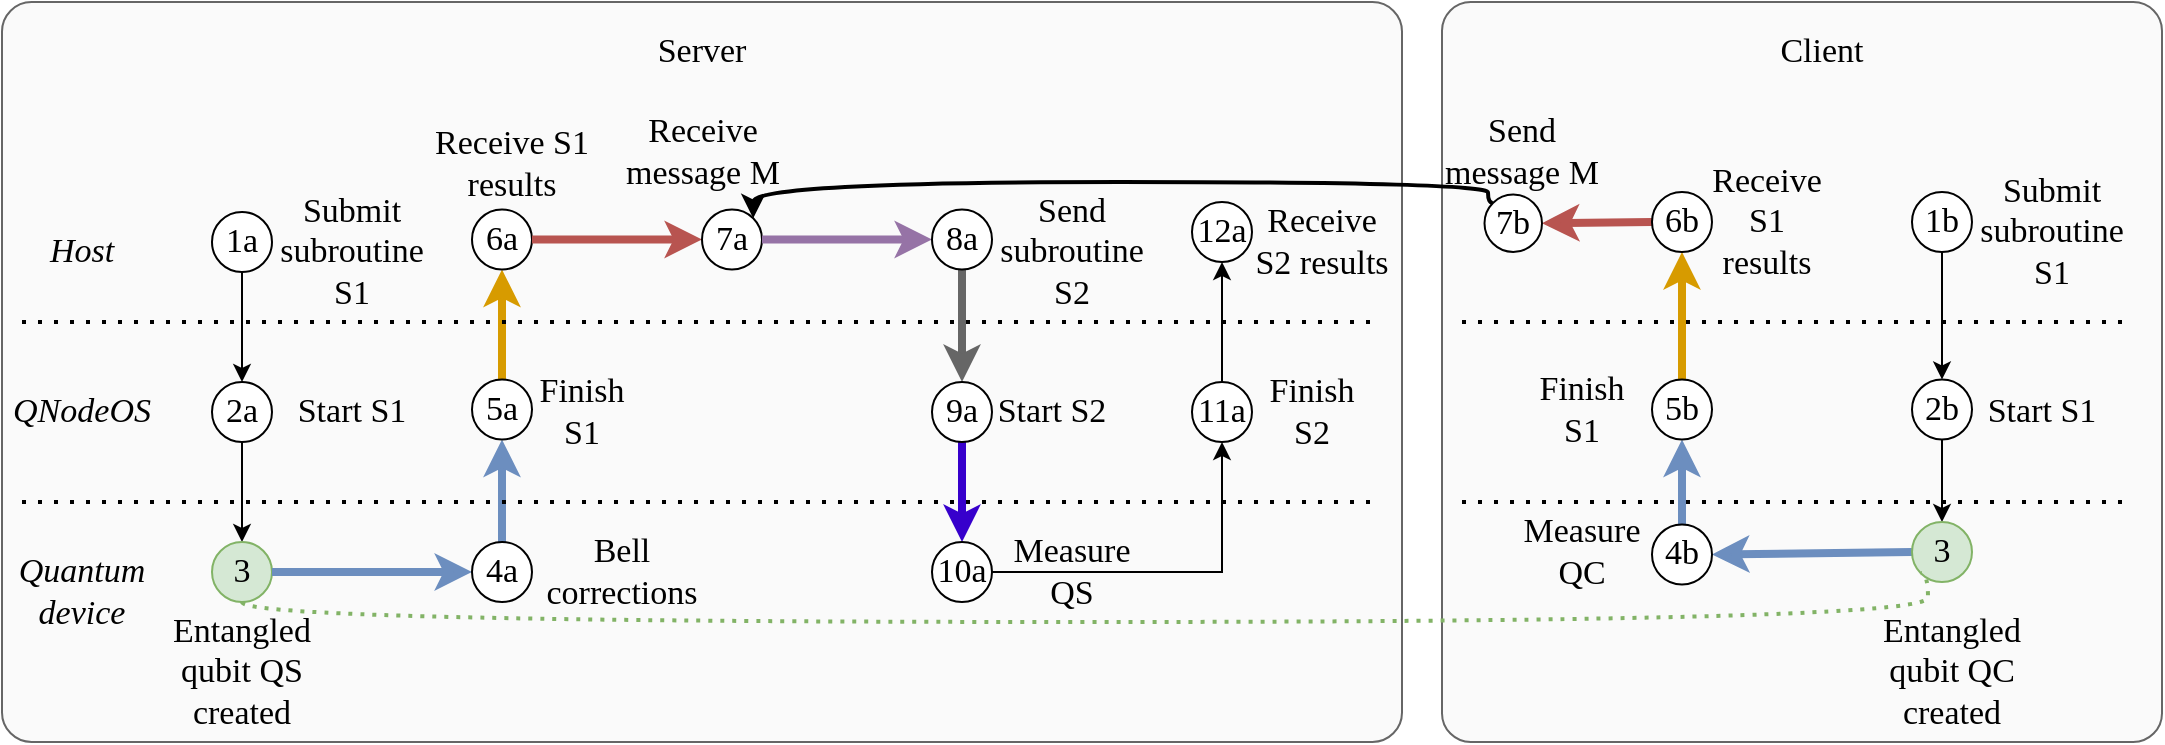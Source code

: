 <mxfile version="24.2.5" type="embed">
    <diagram id="I4dKGTPQtQzw9f7KV-TR" name="Page-1">
        <mxGraphModel dx="1617" dy="809" grid="1" gridSize="10" guides="1" tooltips="1" connect="1" arrows="1" fold="1" page="1" pageScale="1" pageWidth="850" pageHeight="1100" background="#ffffff" math="0" shadow="0">
            <root>
                <mxCell id="0"/>
                <mxCell id="1" parent="0"/>
                <mxCell id="78" value="" style="rounded=1;whiteSpace=wrap;html=1;fillColor=#FAFAFA;fontColor=#333333;strokeColor=#666666;arcSize=4;fontSize=17;fontFamily=Times New Roman;" vertex="1" parent="1">
                    <mxGeometry x="780" y="40" width="360" height="370" as="geometry"/>
                </mxCell>
                <mxCell id="77" value="" style="rounded=1;whiteSpace=wrap;html=1;fillColor=#FAFAFA;fontColor=#333333;strokeColor=#666666;arcSize=4;fontSize=17;fontFamily=Times New Roman;" vertex="1" parent="1">
                    <mxGeometry x="60" y="40" width="700" height="370" as="geometry"/>
                </mxCell>
                <mxCell id="32" style="edgeStyle=none;html=1;exitX=0.5;exitY=1;exitDx=0;exitDy=0;entryX=0.5;entryY=0;entryDx=0;entryDy=0;fontSize=17;fontFamily=Times New Roman;" parent="1" source="5" target="7" edge="1">
                    <mxGeometry relative="1" as="geometry"/>
                </mxCell>
                <mxCell id="5" value="1a" style="ellipse;whiteSpace=wrap;html=1;aspect=fixed;fontSize=17;fontFamily=Times New Roman;" parent="1" vertex="1">
                    <mxGeometry x="165" y="145" width="30" height="30" as="geometry"/>
                </mxCell>
                <mxCell id="6" value="Submit subroutine S1" style="text;html=1;align=center;verticalAlign=middle;whiteSpace=wrap;rounded=0;fontSize=17;fontFamily=Times New Roman;" parent="1" vertex="1">
                    <mxGeometry x="195" y="150" width="80" height="30" as="geometry"/>
                </mxCell>
                <mxCell id="33" style="edgeStyle=none;html=1;exitX=0.5;exitY=1;exitDx=0;exitDy=0;entryX=0.5;entryY=0;entryDx=0;entryDy=0;fontSize=17;fontFamily=Times New Roman;" parent="1" source="7" target="12" edge="1">
                    <mxGeometry relative="1" as="geometry"/>
                </mxCell>
                <mxCell id="7" value="2a" style="ellipse;whiteSpace=wrap;html=1;aspect=fixed;fontSize=17;fontFamily=Times New Roman;" parent="1" vertex="1">
                    <mxGeometry x="165" y="230" width="30" height="30" as="geometry"/>
                </mxCell>
                <mxCell id="8" value="Start S1" style="text;html=1;align=center;verticalAlign=middle;whiteSpace=wrap;rounded=0;fontSize=17;fontFamily=Times New Roman;" parent="1" vertex="1">
                    <mxGeometry x="205" y="230" width="60" height="30" as="geometry"/>
                </mxCell>
                <mxCell id="12" value="3" style="ellipse;whiteSpace=wrap;html=1;aspect=fixed;fillColor=#d5e8d4;strokeColor=#82b366;fontSize=17;fontFamily=Times New Roman;" parent="1" vertex="1">
                    <mxGeometry x="165" y="310" width="30" height="30" as="geometry"/>
                </mxCell>
                <mxCell id="34" style="edgeStyle=none;html=1;exitX=1;exitY=0.5;exitDx=0;exitDy=0;entryX=0;entryY=0.5;entryDx=0;entryDy=0;fillColor=#dae8fc;strokeColor=#6c8ebf;strokeWidth=4;fontSize=17;fontFamily=Times New Roman;" parent="1" source="12" target="14" edge="1">
                    <mxGeometry relative="1" as="geometry"/>
                </mxCell>
                <mxCell id="13" value="&lt;div style=&quot;font-size: 17px;&quot;&gt;Entangled qubit QS created&lt;/div&gt;" style="text;html=1;align=center;verticalAlign=middle;whiteSpace=wrap;rounded=0;fontSize=17;fontFamily=Times New Roman;" parent="1" vertex="1">
                    <mxGeometry x="135" y="360" width="90" height="30" as="geometry"/>
                </mxCell>
                <mxCell id="35" style="edgeStyle=none;html=1;exitX=0.5;exitY=0;exitDx=0;exitDy=0;entryX=0.5;entryY=1;entryDx=0;entryDy=0;fillColor=#dae8fc;strokeColor=#6c8ebf;strokeWidth=4;fontSize=17;fontFamily=Times New Roman;" parent="1" source="14" target="16" edge="1">
                    <mxGeometry relative="1" as="geometry">
                        <mxPoint x="310" y="260" as="targetPoint"/>
                    </mxGeometry>
                </mxCell>
                <mxCell id="14" value="4a" style="ellipse;whiteSpace=wrap;html=1;aspect=fixed;fontSize=17;fontFamily=Times New Roman;" parent="1" vertex="1">
                    <mxGeometry x="295" y="310" width="30" height="30" as="geometry"/>
                </mxCell>
                <mxCell id="15" value="Bell corrections" style="text;html=1;align=center;verticalAlign=middle;whiteSpace=wrap;rounded=0;fontSize=17;fontFamily=Times New Roman;" parent="1" vertex="1">
                    <mxGeometry x="340" y="310" width="60" height="30" as="geometry"/>
                </mxCell>
                <mxCell id="36" style="edgeStyle=none;html=1;exitX=0.5;exitY=0;exitDx=0;exitDy=0;entryX=0.5;entryY=1;entryDx=0;entryDy=0;fillColor=#ffe6cc;strokeColor=#d79b00;strokeWidth=4;fontSize=17;fontFamily=Times New Roman;" parent="1" source="16" target="18" edge="1">
                    <mxGeometry relative="1" as="geometry"/>
                </mxCell>
                <mxCell id="16" value="5a" style="ellipse;whiteSpace=wrap;html=1;aspect=fixed;fontSize=17;fontFamily=Times New Roman;" parent="1" vertex="1">
                    <mxGeometry x="295" y="228.75" width="30" height="30" as="geometry"/>
                </mxCell>
                <mxCell id="17" value="Finish S1" style="text;html=1;align=center;verticalAlign=middle;whiteSpace=wrap;rounded=0;fontSize=17;fontFamily=Times New Roman;" parent="1" vertex="1">
                    <mxGeometry x="320" y="230" width="60" height="30" as="geometry"/>
                </mxCell>
                <mxCell id="18" value="6a" style="ellipse;whiteSpace=wrap;html=1;aspect=fixed;fontSize=17;fontFamily=Times New Roman;" parent="1" vertex="1">
                    <mxGeometry x="295" y="143.75" width="30" height="30" as="geometry"/>
                </mxCell>
                <mxCell id="37" style="edgeStyle=none;html=1;exitX=1;exitY=0.5;exitDx=0;exitDy=0;entryX=0;entryY=0.5;entryDx=0;entryDy=0;fillColor=#f8cecc;strokeColor=#b85450;strokeWidth=4;fontSize=17;fontFamily=Times New Roman;" parent="1" source="18" target="20" edge="1">
                    <mxGeometry relative="1" as="geometry"/>
                </mxCell>
                <mxCell id="19" value="Receive S1&lt;div style=&quot;font-size: 17px;&quot;&gt;results&lt;/div&gt;" style="text;html=1;align=center;verticalAlign=middle;whiteSpace=wrap;rounded=0;fontSize=17;fontFamily=Times New Roman;" parent="1" vertex="1">
                    <mxGeometry x="270" y="106.25" width="90" height="30" as="geometry"/>
                </mxCell>
                <mxCell id="20" value="7a" style="ellipse;whiteSpace=wrap;html=1;aspect=fixed;fontSize=17;fontFamily=Times New Roman;" parent="1" vertex="1">
                    <mxGeometry x="410" y="143.75" width="30" height="30" as="geometry"/>
                </mxCell>
                <mxCell id="38" style="edgeStyle=none;html=1;exitX=1;exitY=0.5;exitDx=0;exitDy=0;entryX=0;entryY=0.5;entryDx=0;entryDy=0;fillColor=#e1d5e7;strokeColor=#9673a6;strokeWidth=4;fontSize=17;fontFamily=Times New Roman;" parent="1" source="20" target="22" edge="1">
                    <mxGeometry relative="1" as="geometry"/>
                </mxCell>
                <mxCell id="21" value="Receive&lt;div style=&quot;font-size: 17px;&quot;&gt;message M&lt;/div&gt;" style="text;html=1;align=center;verticalAlign=middle;whiteSpace=wrap;rounded=0;fontSize=17;fontFamily=Times New Roman;" parent="1" vertex="1">
                    <mxGeometry x="367.5" y="100" width="85" height="30" as="geometry"/>
                </mxCell>
                <mxCell id="39" style="edgeStyle=none;html=1;exitX=0.5;exitY=1;exitDx=0;exitDy=0;entryX=0.5;entryY=0;entryDx=0;entryDy=0;fillColor=#f5f5f5;strokeColor=#666666;strokeWidth=4;fontSize=17;fontFamily=Times New Roman;" parent="1" source="22" target="24" edge="1">
                    <mxGeometry relative="1" as="geometry"/>
                </mxCell>
                <mxCell id="22" value="8a" style="ellipse;whiteSpace=wrap;html=1;aspect=fixed;fontSize=17;fontFamily=Times New Roman;" parent="1" vertex="1">
                    <mxGeometry x="525" y="143.75" width="30" height="30" as="geometry"/>
                </mxCell>
                <mxCell id="23" value="Send subroutine S2" style="text;html=1;align=center;verticalAlign=middle;whiteSpace=wrap;rounded=0;fontSize=17;fontFamily=Times New Roman;" parent="1" vertex="1">
                    <mxGeometry x="555" y="150" width="80" height="30" as="geometry"/>
                </mxCell>
                <mxCell id="40" style="edgeStyle=none;html=1;exitX=0.5;exitY=1;exitDx=0;exitDy=0;fillColor=#6a00ff;strokeColor=#3700CC;strokeWidth=4;fontSize=17;fontFamily=Times New Roman;" parent="1" source="24" target="26" edge="1">
                    <mxGeometry relative="1" as="geometry"/>
                </mxCell>
                <mxCell id="24" value="9a" style="ellipse;whiteSpace=wrap;html=1;aspect=fixed;fontSize=17;fontFamily=Times New Roman;" parent="1" vertex="1">
                    <mxGeometry x="525" y="230" width="30" height="30" as="geometry"/>
                </mxCell>
                <mxCell id="25" value="Start S2" style="text;html=1;align=center;verticalAlign=middle;whiteSpace=wrap;rounded=0;fontSize=17;fontFamily=Times New Roman;" parent="1" vertex="1">
                    <mxGeometry x="555" y="230" width="60" height="30" as="geometry"/>
                </mxCell>
                <mxCell id="26" value="10a" style="ellipse;whiteSpace=wrap;html=1;aspect=fixed;fontSize=17;fontFamily=Times New Roman;" parent="1" vertex="1">
                    <mxGeometry x="525" y="310" width="30" height="30" as="geometry"/>
                </mxCell>
                <mxCell id="41" style="edgeStyle=orthogonalEdgeStyle;html=1;exitX=1;exitY=0.5;exitDx=0;exitDy=0;entryX=0.5;entryY=1;entryDx=0;entryDy=0;rounded=0;curved=0;fontSize=17;fontFamily=Times New Roman;" parent="1" source="26" target="30" edge="1">
                    <mxGeometry relative="1" as="geometry">
                        <Array as="points">
                            <mxPoint x="670" y="325"/>
                        </Array>
                    </mxGeometry>
                </mxCell>
                <mxCell id="27" value="Measure QS" style="text;html=1;align=center;verticalAlign=middle;whiteSpace=wrap;rounded=0;fontSize=17;fontFamily=Times New Roman;" parent="1" vertex="1">
                    <mxGeometry x="565" y="310" width="60" height="30" as="geometry"/>
                </mxCell>
                <mxCell id="28" value="12a" style="ellipse;whiteSpace=wrap;html=1;aspect=fixed;fontSize=17;fontFamily=Times New Roman;" parent="1" vertex="1">
                    <mxGeometry x="655" y="140" width="30" height="30" as="geometry"/>
                </mxCell>
                <mxCell id="29" value="Receive S2 results" style="text;html=1;align=center;verticalAlign=middle;whiteSpace=wrap;rounded=0;fontSize=17;fontFamily=Times New Roman;" parent="1" vertex="1">
                    <mxGeometry x="685" y="145" width="70" height="30" as="geometry"/>
                </mxCell>
                <mxCell id="42" style="edgeStyle=none;html=1;exitX=0.5;exitY=0;exitDx=0;exitDy=0;entryX=0.5;entryY=1;entryDx=0;entryDy=0;fontSize=17;fontFamily=Times New Roman;" parent="1" source="30" target="28" edge="1">
                    <mxGeometry relative="1" as="geometry"/>
                </mxCell>
                <mxCell id="30" value="11a" style="ellipse;whiteSpace=wrap;html=1;aspect=fixed;fontSize=17;fontFamily=Times New Roman;" parent="1" vertex="1">
                    <mxGeometry x="655" y="230" width="30" height="30" as="geometry"/>
                </mxCell>
                <mxCell id="31" value="Finish S2" style="text;html=1;align=center;verticalAlign=middle;whiteSpace=wrap;rounded=0;fontSize=17;fontFamily=Times New Roman;" parent="1" vertex="1">
                    <mxGeometry x="685" y="230" width="60" height="30" as="geometry"/>
                </mxCell>
                <mxCell id="43" style="edgeStyle=none;html=1;exitX=0.5;exitY=1;exitDx=0;exitDy=0;entryX=0.5;entryY=0;entryDx=0;entryDy=0;fontSize=17;fontFamily=Times New Roman;" parent="1" source="44" target="47" edge="1">
                    <mxGeometry relative="1" as="geometry"/>
                </mxCell>
                <mxCell id="44" value="1b" style="ellipse;whiteSpace=wrap;html=1;aspect=fixed;fontSize=17;fontFamily=Times New Roman;" parent="1" vertex="1">
                    <mxGeometry x="1015" y="135" width="30" height="30" as="geometry"/>
                </mxCell>
                <mxCell id="45" value="Submit subroutine S1" style="text;html=1;align=center;verticalAlign=middle;whiteSpace=wrap;rounded=0;fontSize=17;fontFamily=Times New Roman;" parent="1" vertex="1">
                    <mxGeometry x="1045" y="140" width="80" height="30" as="geometry"/>
                </mxCell>
                <mxCell id="46" style="edgeStyle=none;html=1;exitX=0.5;exitY=1;exitDx=0;exitDy=0;entryX=0.5;entryY=0;entryDx=0;entryDy=0;fontSize=17;fontFamily=Times New Roman;" parent="1" source="47" target="49" edge="1">
                    <mxGeometry relative="1" as="geometry"/>
                </mxCell>
                <mxCell id="47" value="2b" style="ellipse;whiteSpace=wrap;html=1;aspect=fixed;fontSize=17;fontFamily=Times New Roman;" parent="1" vertex="1">
                    <mxGeometry x="1015" y="228.75" width="30" height="30" as="geometry"/>
                </mxCell>
                <mxCell id="48" value="Start S1" style="text;html=1;align=center;verticalAlign=middle;whiteSpace=wrap;rounded=0;fontSize=17;fontFamily=Times New Roman;" parent="1" vertex="1">
                    <mxGeometry x="1050" y="230" width="60" height="30" as="geometry"/>
                </mxCell>
                <mxCell id="61" style="edgeStyle=none;html=1;exitX=0;exitY=0.5;exitDx=0;exitDy=0;entryX=1;entryY=0.5;entryDx=0;entryDy=0;fillColor=#dae8fc;strokeColor=#6c8ebf;strokeWidth=4;fontSize=17;fontFamily=Times New Roman;" parent="1" source="49" target="53" edge="1">
                    <mxGeometry relative="1" as="geometry"/>
                </mxCell>
                <mxCell id="49" value="3" style="ellipse;whiteSpace=wrap;html=1;aspect=fixed;fillColor=#d5e8d4;strokeColor=#82b366;fontSize=17;fontFamily=Times New Roman;" parent="1" vertex="1">
                    <mxGeometry x="1015" y="300" width="30" height="30" as="geometry"/>
                </mxCell>
                <mxCell id="51" value="&lt;div style=&quot;font-size: 17px;&quot;&gt;Entangled qubit QC created&lt;/div&gt;" style="text;html=1;align=center;verticalAlign=middle;whiteSpace=wrap;rounded=0;fontSize=17;fontFamily=Times New Roman;" parent="1" vertex="1">
                    <mxGeometry x="990" y="360" width="90" height="30" as="geometry"/>
                </mxCell>
                <mxCell id="52" style="edgeStyle=none;html=1;exitX=0.5;exitY=0;exitDx=0;exitDy=0;entryX=0.5;entryY=1;entryDx=0;entryDy=0;fillColor=#dae8fc;strokeColor=#6c8ebf;strokeWidth=4;fontSize=17;fontFamily=Times New Roman;" parent="1" source="53" target="56" edge="1">
                    <mxGeometry relative="1" as="geometry">
                        <mxPoint x="900" y="251.25" as="targetPoint"/>
                    </mxGeometry>
                </mxCell>
                <mxCell id="53" value="4b" style="ellipse;whiteSpace=wrap;html=1;aspect=fixed;fontSize=17;fontFamily=Times New Roman;" parent="1" vertex="1">
                    <mxGeometry x="885" y="301.25" width="30" height="30" as="geometry"/>
                </mxCell>
                <mxCell id="54" value="Measure QC" style="text;html=1;align=center;verticalAlign=middle;whiteSpace=wrap;rounded=0;fontSize=17;fontFamily=Times New Roman;" parent="1" vertex="1">
                    <mxGeometry x="820" y="300" width="60" height="30" as="geometry"/>
                </mxCell>
                <mxCell id="55" style="edgeStyle=none;html=1;exitX=0.5;exitY=0;exitDx=0;exitDy=0;entryX=0.5;entryY=1;entryDx=0;entryDy=0;fillColor=#ffe6cc;strokeColor=#d79b00;strokeWidth=4;fontSize=17;fontFamily=Times New Roman;" parent="1" source="56" target="58" edge="1">
                    <mxGeometry relative="1" as="geometry"/>
                </mxCell>
                <mxCell id="56" value="5b" style="ellipse;whiteSpace=wrap;html=1;aspect=fixed;fontSize=17;fontFamily=Times New Roman;" parent="1" vertex="1">
                    <mxGeometry x="885" y="228.75" width="30" height="30" as="geometry"/>
                </mxCell>
                <mxCell id="57" value="Finish S1" style="text;html=1;align=center;verticalAlign=middle;whiteSpace=wrap;rounded=0;fontSize=17;fontFamily=Times New Roman;" parent="1" vertex="1">
                    <mxGeometry x="820" y="228.75" width="60" height="30" as="geometry"/>
                </mxCell>
                <mxCell id="64" style="edgeStyle=none;html=1;exitX=0;exitY=0.5;exitDx=0;exitDy=0;entryX=1;entryY=0.5;entryDx=0;entryDy=0;fillColor=#f8cecc;strokeColor=#b85450;strokeWidth=4;fontSize=17;fontFamily=Times New Roman;" parent="1" source="58" target="62" edge="1">
                    <mxGeometry relative="1" as="geometry"/>
                </mxCell>
                <mxCell id="58" value="6b" style="ellipse;whiteSpace=wrap;html=1;aspect=fixed;fontSize=17;fontFamily=Times New Roman;" parent="1" vertex="1">
                    <mxGeometry x="885" y="135" width="30" height="30" as="geometry"/>
                </mxCell>
                <mxCell id="60" value="Receive S1&lt;div style=&quot;font-size: 17px;&quot;&gt;results&lt;/div&gt;" style="text;html=1;align=center;verticalAlign=middle;whiteSpace=wrap;rounded=0;fontSize=17;fontFamily=Times New Roman;" parent="1" vertex="1">
                    <mxGeometry x="910" y="135" width="65" height="30" as="geometry"/>
                </mxCell>
                <mxCell id="74" style="edgeStyle=orthogonalEdgeStyle;html=1;exitX=0;exitY=0;exitDx=0;exitDy=0;entryX=1;entryY=0;entryDx=0;entryDy=0;curved=1;strokeWidth=2;fontSize=17;fontFamily=Times New Roman;" parent="1" source="62" target="20" edge="1">
                    <mxGeometry relative="1" as="geometry">
                        <Array as="points">
                            <mxPoint x="803" y="130"/>
                            <mxPoint x="436" y="130"/>
                        </Array>
                    </mxGeometry>
                </mxCell>
                <mxCell id="62" value="7b" style="ellipse;whiteSpace=wrap;html=1;aspect=fixed;fontSize=17;fontFamily=Times New Roman;" parent="1" vertex="1">
                    <mxGeometry x="801.25" y="136.25" width="28.75" height="28.75" as="geometry"/>
                </mxCell>
                <mxCell id="63" value="Send message M" style="text;html=1;align=center;verticalAlign=middle;whiteSpace=wrap;rounded=0;fontSize=17;fontFamily=Times New Roman;" parent="1" vertex="1">
                    <mxGeometry x="780" y="100" width="80" height="30" as="geometry"/>
                </mxCell>
                <mxCell id="66" value="" style="endArrow=none;dashed=1;html=1;dashPattern=1 3;strokeWidth=2;fontSize=17;fontFamily=Times New Roman;" parent="1" edge="1">
                    <mxGeometry width="50" height="50" relative="1" as="geometry">
                        <mxPoint x="70" y="200" as="sourcePoint"/>
                        <mxPoint x="750" y="200" as="targetPoint"/>
                    </mxGeometry>
                </mxCell>
                <mxCell id="67" value="" style="endArrow=none;dashed=1;html=1;dashPattern=1 3;strokeWidth=2;fontSize=17;fontFamily=Times New Roman;" parent="1" edge="1">
                    <mxGeometry width="50" height="50" relative="1" as="geometry">
                        <mxPoint x="70" y="290" as="sourcePoint"/>
                        <mxPoint x="750" y="290" as="targetPoint"/>
                    </mxGeometry>
                </mxCell>
                <mxCell id="68" value="Host" style="text;html=1;align=center;verticalAlign=middle;whiteSpace=wrap;rounded=0;fontStyle=2;fontSize=17;fontFamily=Times New Roman;" parent="1" vertex="1">
                    <mxGeometry x="70" y="150" width="60" height="30" as="geometry"/>
                </mxCell>
                <mxCell id="69" value="QNodeOS" style="text;html=1;align=center;verticalAlign=middle;whiteSpace=wrap;rounded=0;fontStyle=2;fontSize=17;fontFamily=Times New Roman;" parent="1" vertex="1">
                    <mxGeometry x="70" y="230" width="60" height="30" as="geometry"/>
                </mxCell>
                <mxCell id="70" value="Quantum device" style="text;html=1;align=center;verticalAlign=middle;whiteSpace=wrap;rounded=0;fontStyle=2;fontSize=17;fontFamily=Times New Roman;" parent="1" vertex="1">
                    <mxGeometry x="70" y="320" width="60" height="30" as="geometry"/>
                </mxCell>
                <mxCell id="72" value="Server" style="text;html=1;align=center;verticalAlign=middle;whiteSpace=wrap;rounded=0;fontSize=17;fontFamily=Times New Roman;" parent="1" vertex="1">
                    <mxGeometry x="380" y="50" width="60" height="30" as="geometry"/>
                </mxCell>
                <mxCell id="73" value="Client" style="text;html=1;align=center;verticalAlign=middle;whiteSpace=wrap;rounded=0;fontSize=17;fontFamily=Times New Roman;" parent="1" vertex="1">
                    <mxGeometry x="940" y="50" width="60" height="30" as="geometry"/>
                </mxCell>
                <mxCell id="75" value="" style="endArrow=none;html=1;exitX=0.5;exitY=1;exitDx=0;exitDy=0;entryX=0;entryY=1;entryDx=0;entryDy=0;edgeStyle=orthogonalEdgeStyle;curved=1;startArrow=none;startFill=0;dashed=1;strokeWidth=2;fillColor=#d5e8d4;strokeColor=#82b366;dashPattern=1 2;fontSize=17;fontFamily=Times New Roman;endFill=0;" edge="1" parent="1" source="12" target="49">
                    <mxGeometry width="50" height="50" relative="1" as="geometry">
                        <mxPoint x="400" y="480" as="sourcePoint"/>
                        <mxPoint x="980" y="350" as="targetPoint"/>
                        <Array as="points">
                            <mxPoint x="180" y="350"/>
                            <mxPoint x="1023" y="350"/>
                        </Array>
                    </mxGeometry>
                </mxCell>
                <mxCell id="79" value="" style="endArrow=none;dashed=1;html=1;dashPattern=1 3;strokeWidth=2;fontSize=17;fontFamily=Times New Roman;" edge="1" parent="1">
                    <mxGeometry width="50" height="50" relative="1" as="geometry">
                        <mxPoint x="790" y="200" as="sourcePoint"/>
                        <mxPoint x="1120" y="200" as="targetPoint"/>
                    </mxGeometry>
                </mxCell>
                <mxCell id="80" value="" style="endArrow=none;dashed=1;html=1;dashPattern=1 3;strokeWidth=2;fontSize=17;fontFamily=Times New Roman;" edge="1" parent="1">
                    <mxGeometry width="50" height="50" relative="1" as="geometry">
                        <mxPoint x="790" y="290" as="sourcePoint"/>
                        <mxPoint x="1120" y="290" as="targetPoint"/>
                    </mxGeometry>
                </mxCell>
            </root>
        </mxGraphModel>
    </diagram>
</mxfile>